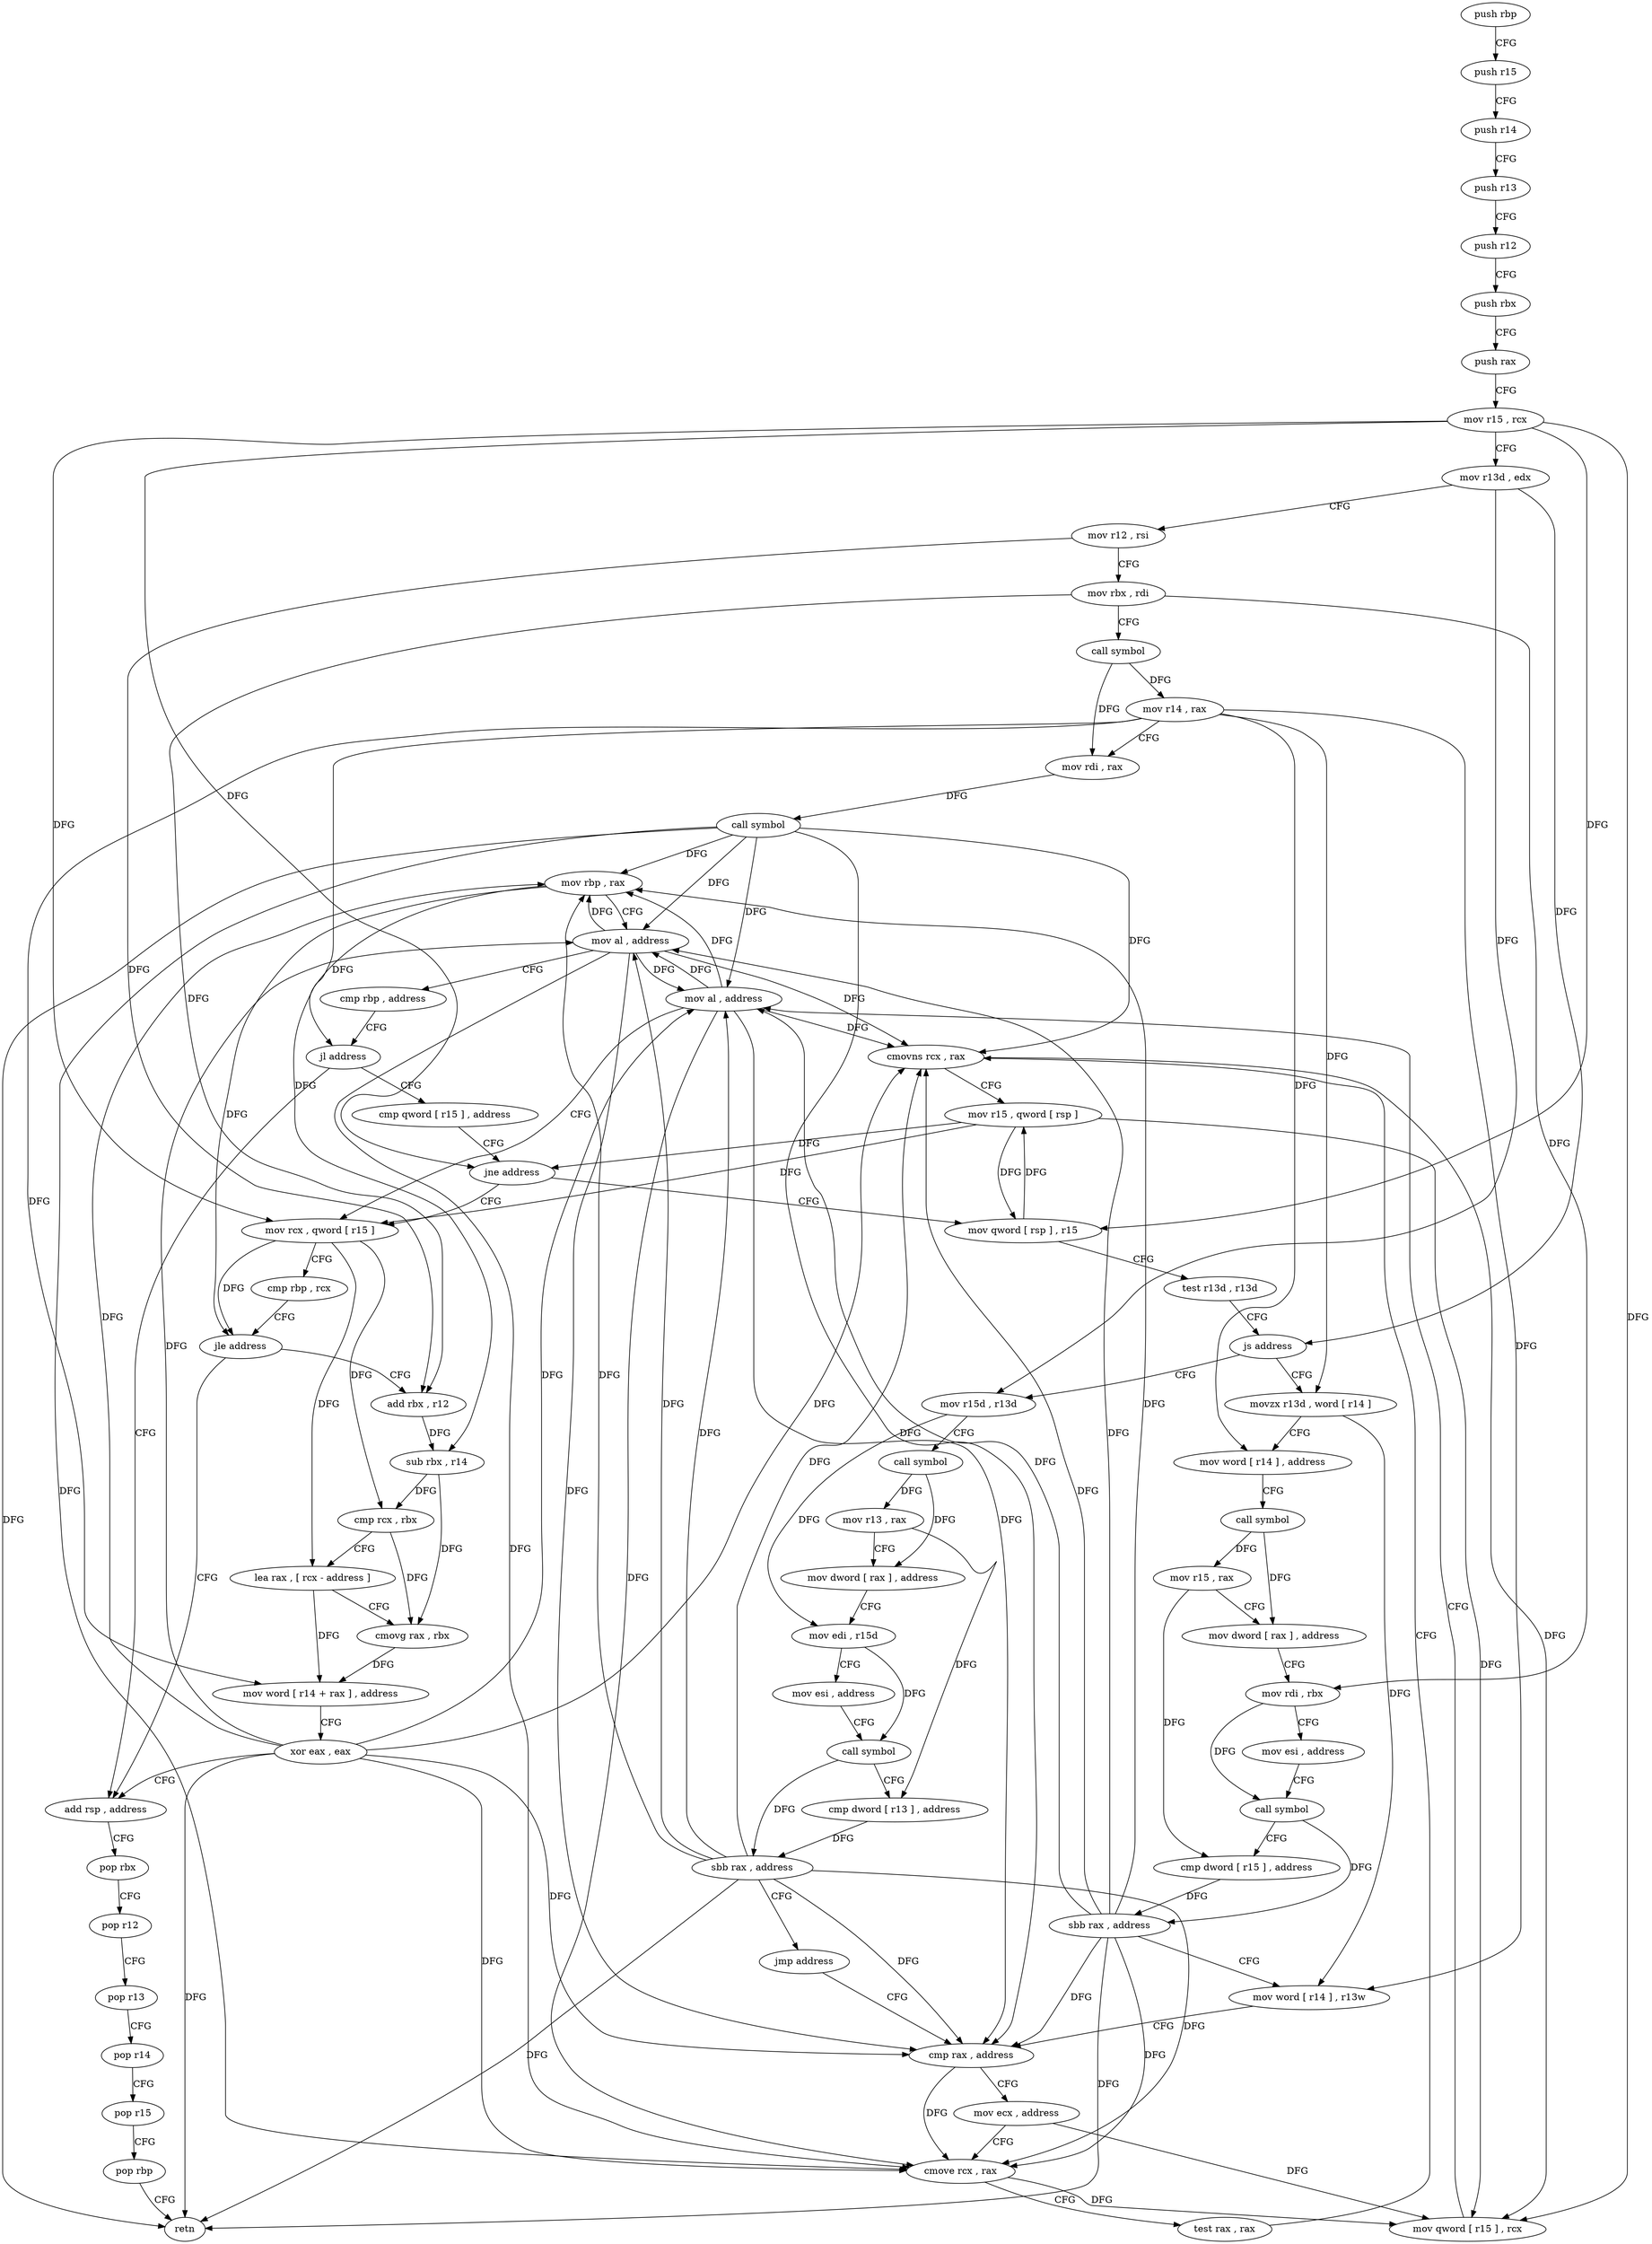 digraph "func" {
"4233328" [label = "push rbp" ]
"4233329" [label = "push r15" ]
"4233331" [label = "push r14" ]
"4233333" [label = "push r13" ]
"4233335" [label = "push r12" ]
"4233337" [label = "push rbx" ]
"4233338" [label = "push rax" ]
"4233339" [label = "mov r15 , rcx" ]
"4233342" [label = "mov r13d , edx" ]
"4233345" [label = "mov r12 , rsi" ]
"4233348" [label = "mov rbx , rdi" ]
"4233351" [label = "call symbol" ]
"4233356" [label = "mov r14 , rax" ]
"4233359" [label = "mov rdi , rax" ]
"4233362" [label = "call symbol" ]
"4233367" [label = "mov rbp , rax" ]
"4233370" [label = "mov al , address" ]
"4233372" [label = "cmp rbp , address" ]
"4233376" [label = "jl address" ]
"4233554" [label = "add rsp , address" ]
"4233382" [label = "cmp qword [ r15 ] , address" ]
"4233558" [label = "pop rbx" ]
"4233559" [label = "pop r12" ]
"4233561" [label = "pop r13" ]
"4233563" [label = "pop r14" ]
"4233565" [label = "pop r15" ]
"4233567" [label = "pop rbp" ]
"4233568" [label = "retn" ]
"4233386" [label = "jne address" ]
"4233520" [label = "mov rcx , qword [ r15 ]" ]
"4233392" [label = "mov qword [ rsp ] , r15" ]
"4233523" [label = "cmp rbp , rcx" ]
"4233526" [label = "jle address" ]
"4233528" [label = "add rbx , r12" ]
"4233396" [label = "test r13d , r13d" ]
"4233399" [label = "js address" ]
"4233442" [label = "movzx r13d , word [ r14 ]" ]
"4233401" [label = "mov r15d , r13d" ]
"4233531" [label = "sub rbx , r14" ]
"4233534" [label = "cmp rcx , rbx" ]
"4233537" [label = "lea rax , [ rcx - address ]" ]
"4233541" [label = "cmovg rax , rbx" ]
"4233545" [label = "mov word [ r14 + rax ] , address" ]
"4233552" [label = "xor eax , eax" ]
"4233446" [label = "mov word [ r14 ] , address" ]
"4233452" [label = "call symbol" ]
"4233457" [label = "mov r15 , rax" ]
"4233460" [label = "mov dword [ rax ] , address" ]
"4233466" [label = "mov rdi , rbx" ]
"4233469" [label = "mov esi , address" ]
"4233474" [label = "call symbol" ]
"4233479" [label = "cmp dword [ r15 ] , address" ]
"4233483" [label = "sbb rax , address" ]
"4233487" [label = "mov word [ r14 ] , r13w" ]
"4233491" [label = "cmp rax , address" ]
"4233404" [label = "call symbol" ]
"4233409" [label = "mov r13 , rax" ]
"4233412" [label = "mov dword [ rax ] , address" ]
"4233418" [label = "mov edi , r15d" ]
"4233421" [label = "mov esi , address" ]
"4233426" [label = "call symbol" ]
"4233431" [label = "cmp dword [ r13 ] , address" ]
"4233436" [label = "sbb rax , address" ]
"4233440" [label = "jmp address" ]
"4233495" [label = "mov ecx , address" ]
"4233500" [label = "cmove rcx , rax" ]
"4233504" [label = "test rax , rax" ]
"4233507" [label = "cmovns rcx , rax" ]
"4233511" [label = "mov r15 , qword [ rsp ]" ]
"4233515" [label = "mov qword [ r15 ] , rcx" ]
"4233518" [label = "mov al , address" ]
"4233328" -> "4233329" [ label = "CFG" ]
"4233329" -> "4233331" [ label = "CFG" ]
"4233331" -> "4233333" [ label = "CFG" ]
"4233333" -> "4233335" [ label = "CFG" ]
"4233335" -> "4233337" [ label = "CFG" ]
"4233337" -> "4233338" [ label = "CFG" ]
"4233338" -> "4233339" [ label = "CFG" ]
"4233339" -> "4233342" [ label = "CFG" ]
"4233339" -> "4233386" [ label = "DFG" ]
"4233339" -> "4233520" [ label = "DFG" ]
"4233339" -> "4233392" [ label = "DFG" ]
"4233339" -> "4233515" [ label = "DFG" ]
"4233342" -> "4233345" [ label = "CFG" ]
"4233342" -> "4233399" [ label = "DFG" ]
"4233342" -> "4233401" [ label = "DFG" ]
"4233345" -> "4233348" [ label = "CFG" ]
"4233345" -> "4233528" [ label = "DFG" ]
"4233348" -> "4233351" [ label = "CFG" ]
"4233348" -> "4233528" [ label = "DFG" ]
"4233348" -> "4233466" [ label = "DFG" ]
"4233351" -> "4233356" [ label = "DFG" ]
"4233351" -> "4233359" [ label = "DFG" ]
"4233356" -> "4233359" [ label = "CFG" ]
"4233356" -> "4233531" [ label = "DFG" ]
"4233356" -> "4233442" [ label = "DFG" ]
"4233356" -> "4233446" [ label = "DFG" ]
"4233356" -> "4233487" [ label = "DFG" ]
"4233356" -> "4233545" [ label = "DFG" ]
"4233359" -> "4233362" [ label = "DFG" ]
"4233362" -> "4233367" [ label = "DFG" ]
"4233362" -> "4233370" [ label = "DFG" ]
"4233362" -> "4233568" [ label = "DFG" ]
"4233362" -> "4233491" [ label = "DFG" ]
"4233362" -> "4233500" [ label = "DFG" ]
"4233362" -> "4233507" [ label = "DFG" ]
"4233362" -> "4233518" [ label = "DFG" ]
"4233367" -> "4233370" [ label = "CFG" ]
"4233367" -> "4233376" [ label = "DFG" ]
"4233367" -> "4233526" [ label = "DFG" ]
"4233370" -> "4233372" [ label = "CFG" ]
"4233370" -> "4233367" [ label = "DFG" ]
"4233370" -> "4233491" [ label = "DFG" ]
"4233370" -> "4233500" [ label = "DFG" ]
"4233370" -> "4233507" [ label = "DFG" ]
"4233370" -> "4233518" [ label = "DFG" ]
"4233372" -> "4233376" [ label = "CFG" ]
"4233376" -> "4233554" [ label = "CFG" ]
"4233376" -> "4233382" [ label = "CFG" ]
"4233554" -> "4233558" [ label = "CFG" ]
"4233382" -> "4233386" [ label = "CFG" ]
"4233558" -> "4233559" [ label = "CFG" ]
"4233559" -> "4233561" [ label = "CFG" ]
"4233561" -> "4233563" [ label = "CFG" ]
"4233563" -> "4233565" [ label = "CFG" ]
"4233565" -> "4233567" [ label = "CFG" ]
"4233567" -> "4233568" [ label = "CFG" ]
"4233386" -> "4233520" [ label = "CFG" ]
"4233386" -> "4233392" [ label = "CFG" ]
"4233520" -> "4233523" [ label = "CFG" ]
"4233520" -> "4233526" [ label = "DFG" ]
"4233520" -> "4233534" [ label = "DFG" ]
"4233520" -> "4233537" [ label = "DFG" ]
"4233392" -> "4233396" [ label = "CFG" ]
"4233392" -> "4233511" [ label = "DFG" ]
"4233523" -> "4233526" [ label = "CFG" ]
"4233526" -> "4233554" [ label = "CFG" ]
"4233526" -> "4233528" [ label = "CFG" ]
"4233528" -> "4233531" [ label = "DFG" ]
"4233396" -> "4233399" [ label = "CFG" ]
"4233399" -> "4233442" [ label = "CFG" ]
"4233399" -> "4233401" [ label = "CFG" ]
"4233442" -> "4233446" [ label = "CFG" ]
"4233442" -> "4233487" [ label = "DFG" ]
"4233401" -> "4233404" [ label = "CFG" ]
"4233401" -> "4233418" [ label = "DFG" ]
"4233531" -> "4233534" [ label = "DFG" ]
"4233531" -> "4233541" [ label = "DFG" ]
"4233534" -> "4233537" [ label = "CFG" ]
"4233534" -> "4233541" [ label = "DFG" ]
"4233537" -> "4233541" [ label = "CFG" ]
"4233537" -> "4233545" [ label = "DFG" ]
"4233541" -> "4233545" [ label = "DFG" ]
"4233545" -> "4233552" [ label = "CFG" ]
"4233552" -> "4233554" [ label = "CFG" ]
"4233552" -> "4233367" [ label = "DFG" ]
"4233552" -> "4233370" [ label = "DFG" ]
"4233552" -> "4233568" [ label = "DFG" ]
"4233552" -> "4233491" [ label = "DFG" ]
"4233552" -> "4233500" [ label = "DFG" ]
"4233552" -> "4233507" [ label = "DFG" ]
"4233552" -> "4233518" [ label = "DFG" ]
"4233446" -> "4233452" [ label = "CFG" ]
"4233452" -> "4233457" [ label = "DFG" ]
"4233452" -> "4233460" [ label = "DFG" ]
"4233457" -> "4233460" [ label = "CFG" ]
"4233457" -> "4233479" [ label = "DFG" ]
"4233460" -> "4233466" [ label = "CFG" ]
"4233466" -> "4233469" [ label = "CFG" ]
"4233466" -> "4233474" [ label = "DFG" ]
"4233469" -> "4233474" [ label = "CFG" ]
"4233474" -> "4233479" [ label = "CFG" ]
"4233474" -> "4233483" [ label = "DFG" ]
"4233479" -> "4233483" [ label = "DFG" ]
"4233483" -> "4233487" [ label = "CFG" ]
"4233483" -> "4233367" [ label = "DFG" ]
"4233483" -> "4233370" [ label = "DFG" ]
"4233483" -> "4233568" [ label = "DFG" ]
"4233483" -> "4233491" [ label = "DFG" ]
"4233483" -> "4233500" [ label = "DFG" ]
"4233483" -> "4233507" [ label = "DFG" ]
"4233483" -> "4233518" [ label = "DFG" ]
"4233487" -> "4233491" [ label = "CFG" ]
"4233491" -> "4233495" [ label = "CFG" ]
"4233491" -> "4233500" [ label = "DFG" ]
"4233404" -> "4233409" [ label = "DFG" ]
"4233404" -> "4233412" [ label = "DFG" ]
"4233409" -> "4233412" [ label = "CFG" ]
"4233409" -> "4233431" [ label = "DFG" ]
"4233412" -> "4233418" [ label = "CFG" ]
"4233418" -> "4233421" [ label = "CFG" ]
"4233418" -> "4233426" [ label = "DFG" ]
"4233421" -> "4233426" [ label = "CFG" ]
"4233426" -> "4233431" [ label = "CFG" ]
"4233426" -> "4233436" [ label = "DFG" ]
"4233431" -> "4233436" [ label = "DFG" ]
"4233436" -> "4233440" [ label = "CFG" ]
"4233436" -> "4233367" [ label = "DFG" ]
"4233436" -> "4233370" [ label = "DFG" ]
"4233436" -> "4233568" [ label = "DFG" ]
"4233436" -> "4233491" [ label = "DFG" ]
"4233436" -> "4233500" [ label = "DFG" ]
"4233436" -> "4233507" [ label = "DFG" ]
"4233436" -> "4233518" [ label = "DFG" ]
"4233440" -> "4233491" [ label = "CFG" ]
"4233495" -> "4233500" [ label = "CFG" ]
"4233495" -> "4233515" [ label = "DFG" ]
"4233500" -> "4233504" [ label = "CFG" ]
"4233500" -> "4233515" [ label = "DFG" ]
"4233504" -> "4233507" [ label = "CFG" ]
"4233507" -> "4233511" [ label = "CFG" ]
"4233507" -> "4233515" [ label = "DFG" ]
"4233511" -> "4233515" [ label = "DFG" ]
"4233511" -> "4233386" [ label = "DFG" ]
"4233511" -> "4233520" [ label = "DFG" ]
"4233511" -> "4233392" [ label = "DFG" ]
"4233515" -> "4233518" [ label = "CFG" ]
"4233518" -> "4233520" [ label = "CFG" ]
"4233518" -> "4233367" [ label = "DFG" ]
"4233518" -> "4233370" [ label = "DFG" ]
"4233518" -> "4233491" [ label = "DFG" ]
"4233518" -> "4233500" [ label = "DFG" ]
"4233518" -> "4233507" [ label = "DFG" ]
}
